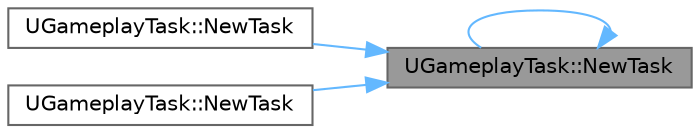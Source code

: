 digraph "UGameplayTask::NewTask"
{
 // INTERACTIVE_SVG=YES
 // LATEX_PDF_SIZE
  bgcolor="transparent";
  edge [fontname=Helvetica,fontsize=10,labelfontname=Helvetica,labelfontsize=10];
  node [fontname=Helvetica,fontsize=10,shape=box,height=0.2,width=0.4];
  rankdir="RL";
  Node1 [id="Node000001",label="UGameplayTask::NewTask",height=0.2,width=0.4,color="gray40", fillcolor="grey60", style="filled", fontcolor="black",tooltip="Helper function for instantiating and initializing a new task."];
  Node1 -> Node2 [id="edge1_Node000001_Node000002",dir="back",color="steelblue1",style="solid",tooltip=" "];
  Node2 [id="Node000002",label="UGameplayTask::NewTask",height=0.2,width=0.4,color="grey40", fillcolor="white", style="filled",URL="$df/d15/classUGameplayTask.html#a8fe5ce15d6ee92689dcf30499eff5ddf",tooltip=" "];
  Node1 -> Node3 [id="edge2_Node000001_Node000003",dir="back",color="steelblue1",style="solid",tooltip=" "];
  Node3 [id="Node000003",label="UGameplayTask::NewTask",height=0.2,width=0.4,color="grey40", fillcolor="white", style="filled",URL="$df/d15/classUGameplayTask.html#af2b57f7a9f2d822752316a8c37094cc7",tooltip=" "];
  Node1 -> Node1 [id="edge3_Node000001_Node000001",dir="back",color="steelblue1",style="solid",tooltip=" "];
}
